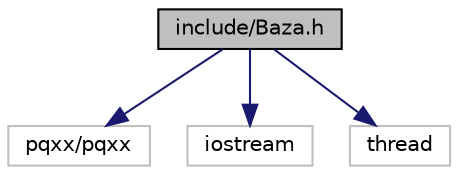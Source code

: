 digraph "include/Baza.h"
{
 // LATEX_PDF_SIZE
  edge [fontname="Helvetica",fontsize="10",labelfontname="Helvetica",labelfontsize="10"];
  node [fontname="Helvetica",fontsize="10",shape=record];
  Node1 [label="include/Baza.h",height=0.2,width=0.4,color="black", fillcolor="grey75", style="filled", fontcolor="black",tooltip="Plik zawierajacy klase reprezentujaca interfejs pomiedzy baza a aplikacja."];
  Node1 -> Node2 [color="midnightblue",fontsize="10",style="solid",fontname="Helvetica"];
  Node2 [label="pqxx/pqxx",height=0.2,width=0.4,color="grey75", fillcolor="white", style="filled",tooltip=" "];
  Node1 -> Node3 [color="midnightblue",fontsize="10",style="solid",fontname="Helvetica"];
  Node3 [label="iostream",height=0.2,width=0.4,color="grey75", fillcolor="white", style="filled",tooltip=" "];
  Node1 -> Node4 [color="midnightblue",fontsize="10",style="solid",fontname="Helvetica"];
  Node4 [label="thread",height=0.2,width=0.4,color="grey75", fillcolor="white", style="filled",tooltip=" "];
}
